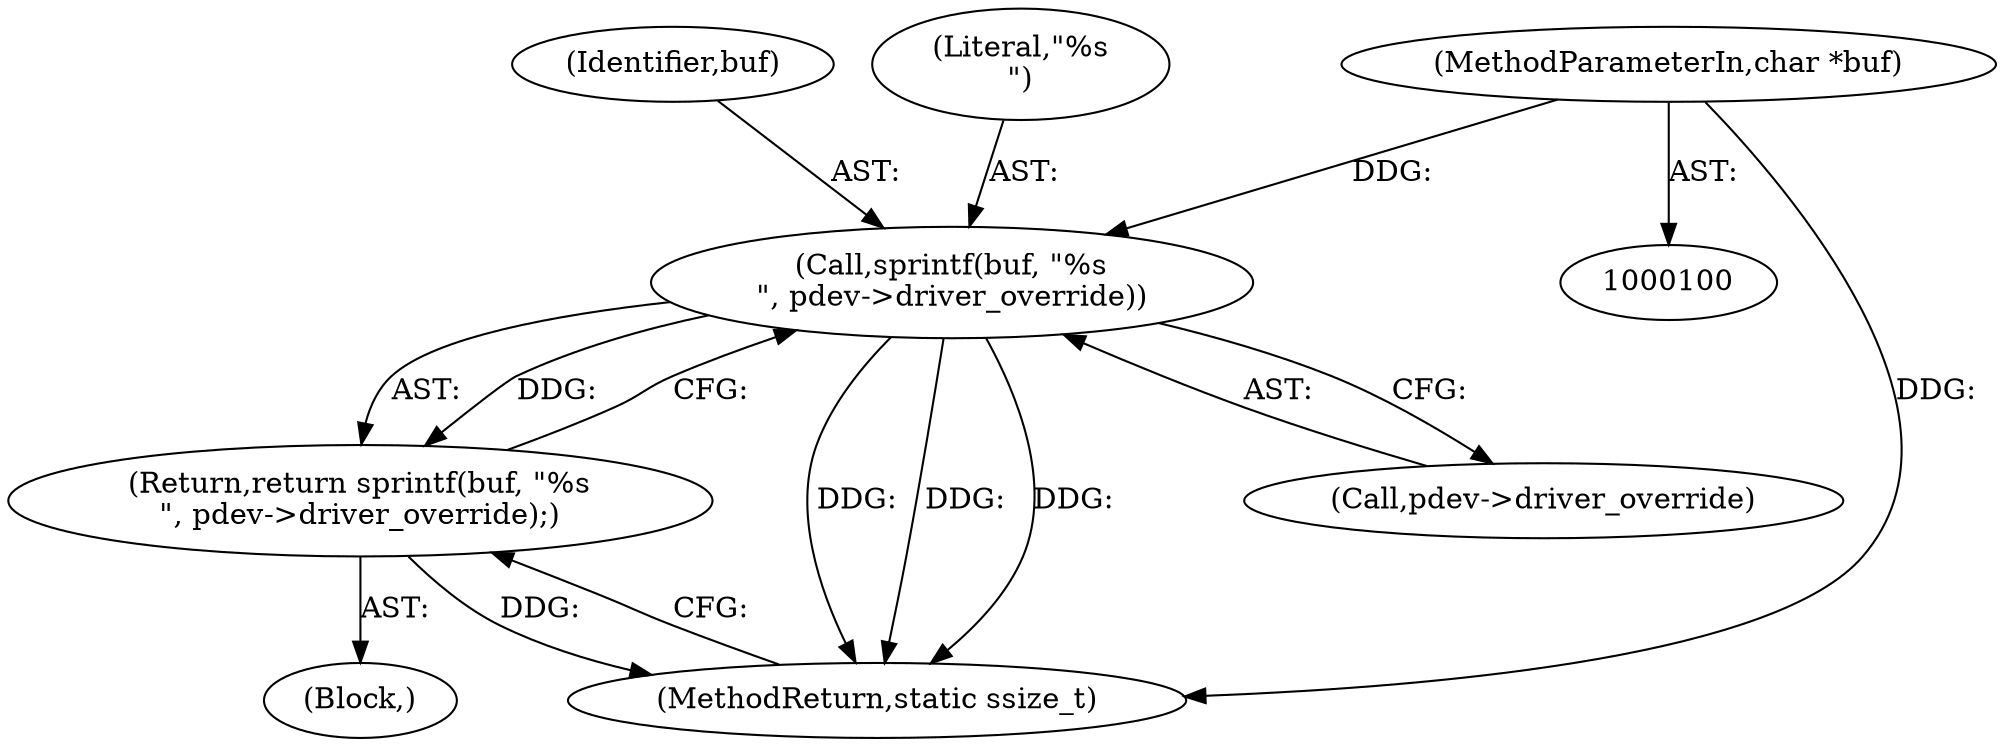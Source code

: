 digraph "1_linux_6265539776a0810b7ce6398c27866ddb9c6bd154@API" {
"1000111" [label="(Call,sprintf(buf, \"%s\n\", pdev->driver_override))"];
"1000103" [label="(MethodParameterIn,char *buf)"];
"1000110" [label="(Return,return sprintf(buf, \"%s\n\", pdev->driver_override);)"];
"1000110" [label="(Return,return sprintf(buf, \"%s\n\", pdev->driver_override);)"];
"1000112" [label="(Identifier,buf)"];
"1000111" [label="(Call,sprintf(buf, \"%s\n\", pdev->driver_override))"];
"1000103" [label="(MethodParameterIn,char *buf)"];
"1000117" [label="(MethodReturn,static ssize_t)"];
"1000113" [label="(Literal,\"%s\n\")"];
"1000104" [label="(Block,)"];
"1000114" [label="(Call,pdev->driver_override)"];
"1000111" -> "1000110"  [label="AST: "];
"1000111" -> "1000114"  [label="CFG: "];
"1000112" -> "1000111"  [label="AST: "];
"1000113" -> "1000111"  [label="AST: "];
"1000114" -> "1000111"  [label="AST: "];
"1000110" -> "1000111"  [label="CFG: "];
"1000111" -> "1000117"  [label="DDG: "];
"1000111" -> "1000117"  [label="DDG: "];
"1000111" -> "1000117"  [label="DDG: "];
"1000111" -> "1000110"  [label="DDG: "];
"1000103" -> "1000111"  [label="DDG: "];
"1000103" -> "1000100"  [label="AST: "];
"1000103" -> "1000117"  [label="DDG: "];
"1000110" -> "1000104"  [label="AST: "];
"1000117" -> "1000110"  [label="CFG: "];
"1000110" -> "1000117"  [label="DDG: "];
}
